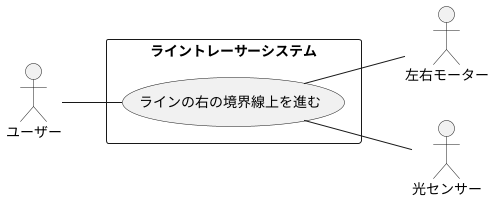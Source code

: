 @startuml ライントレーサー
left to right direction
actor ユーザー
actor 左右モーター
actor 光センサー
rectangle ライントレーサーシステム{
usecase ラインの右の境界線上を進む
}
ユーザー -- ラインの右の境界線上を進む
ラインの右の境界線上を進む -- 光センサー
ラインの右の境界線上を進む -- 左右モーター
@enduml